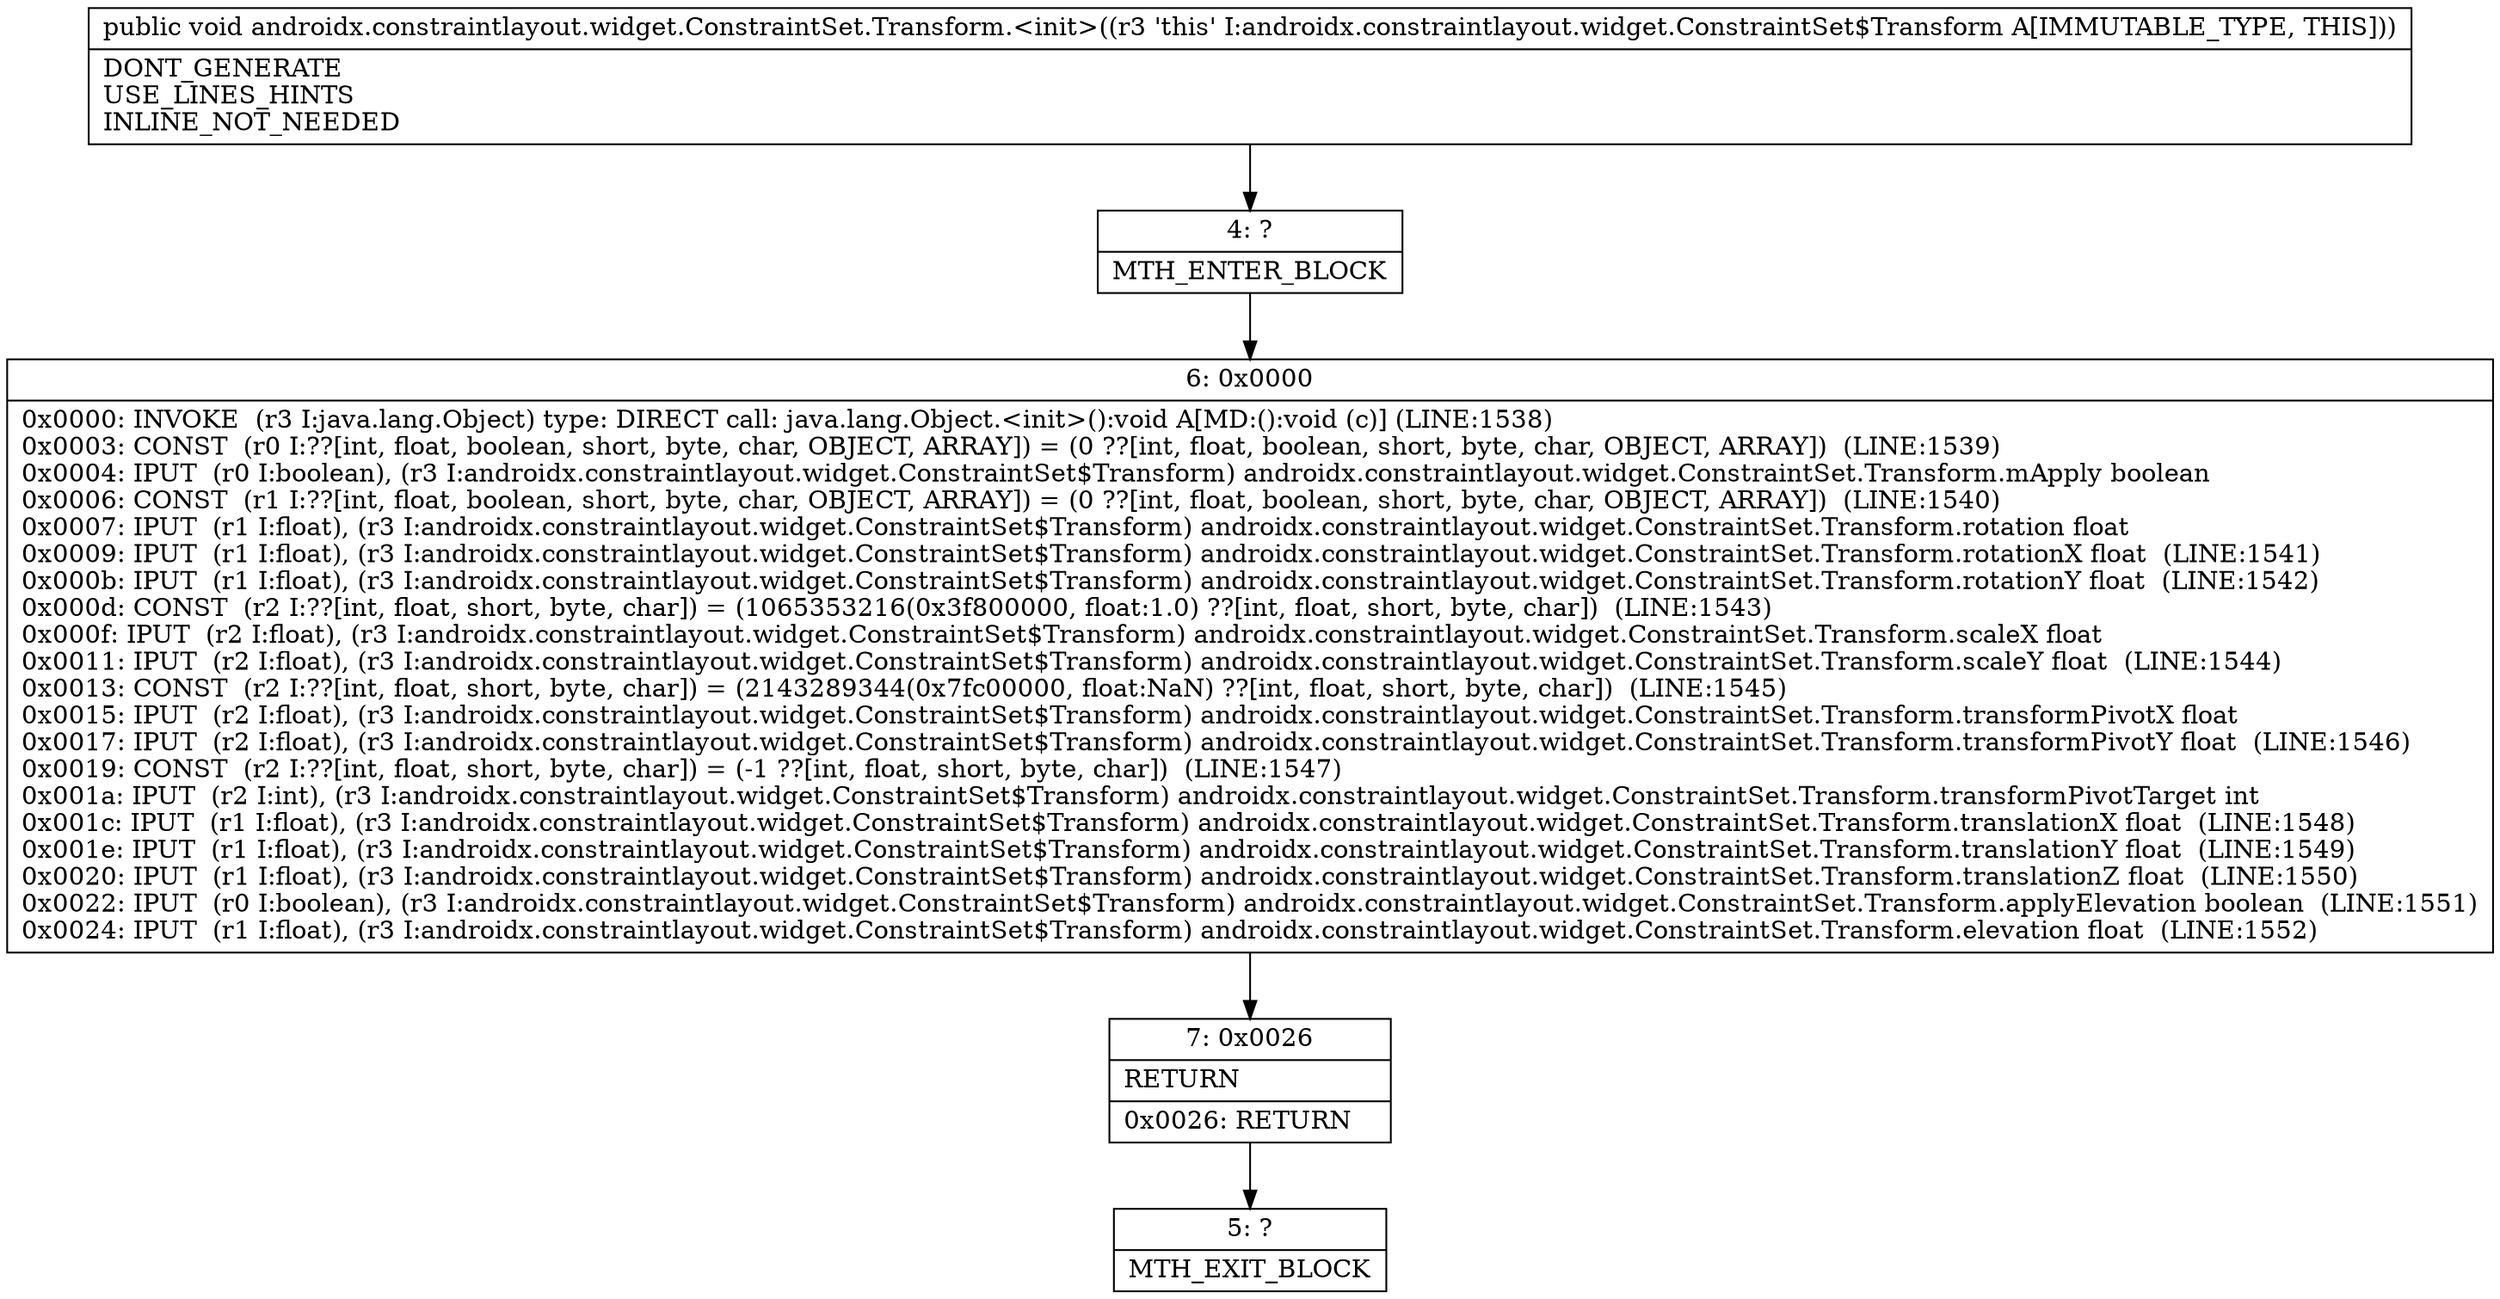 digraph "CFG forandroidx.constraintlayout.widget.ConstraintSet.Transform.\<init\>()V" {
Node_4 [shape=record,label="{4\:\ ?|MTH_ENTER_BLOCK\l}"];
Node_6 [shape=record,label="{6\:\ 0x0000|0x0000: INVOKE  (r3 I:java.lang.Object) type: DIRECT call: java.lang.Object.\<init\>():void A[MD:():void (c)] (LINE:1538)\l0x0003: CONST  (r0 I:??[int, float, boolean, short, byte, char, OBJECT, ARRAY]) = (0 ??[int, float, boolean, short, byte, char, OBJECT, ARRAY])  (LINE:1539)\l0x0004: IPUT  (r0 I:boolean), (r3 I:androidx.constraintlayout.widget.ConstraintSet$Transform) androidx.constraintlayout.widget.ConstraintSet.Transform.mApply boolean \l0x0006: CONST  (r1 I:??[int, float, boolean, short, byte, char, OBJECT, ARRAY]) = (0 ??[int, float, boolean, short, byte, char, OBJECT, ARRAY])  (LINE:1540)\l0x0007: IPUT  (r1 I:float), (r3 I:androidx.constraintlayout.widget.ConstraintSet$Transform) androidx.constraintlayout.widget.ConstraintSet.Transform.rotation float \l0x0009: IPUT  (r1 I:float), (r3 I:androidx.constraintlayout.widget.ConstraintSet$Transform) androidx.constraintlayout.widget.ConstraintSet.Transform.rotationX float  (LINE:1541)\l0x000b: IPUT  (r1 I:float), (r3 I:androidx.constraintlayout.widget.ConstraintSet$Transform) androidx.constraintlayout.widget.ConstraintSet.Transform.rotationY float  (LINE:1542)\l0x000d: CONST  (r2 I:??[int, float, short, byte, char]) = (1065353216(0x3f800000, float:1.0) ??[int, float, short, byte, char])  (LINE:1543)\l0x000f: IPUT  (r2 I:float), (r3 I:androidx.constraintlayout.widget.ConstraintSet$Transform) androidx.constraintlayout.widget.ConstraintSet.Transform.scaleX float \l0x0011: IPUT  (r2 I:float), (r3 I:androidx.constraintlayout.widget.ConstraintSet$Transform) androidx.constraintlayout.widget.ConstraintSet.Transform.scaleY float  (LINE:1544)\l0x0013: CONST  (r2 I:??[int, float, short, byte, char]) = (2143289344(0x7fc00000, float:NaN) ??[int, float, short, byte, char])  (LINE:1545)\l0x0015: IPUT  (r2 I:float), (r3 I:androidx.constraintlayout.widget.ConstraintSet$Transform) androidx.constraintlayout.widget.ConstraintSet.Transform.transformPivotX float \l0x0017: IPUT  (r2 I:float), (r3 I:androidx.constraintlayout.widget.ConstraintSet$Transform) androidx.constraintlayout.widget.ConstraintSet.Transform.transformPivotY float  (LINE:1546)\l0x0019: CONST  (r2 I:??[int, float, short, byte, char]) = (\-1 ??[int, float, short, byte, char])  (LINE:1547)\l0x001a: IPUT  (r2 I:int), (r3 I:androidx.constraintlayout.widget.ConstraintSet$Transform) androidx.constraintlayout.widget.ConstraintSet.Transform.transformPivotTarget int \l0x001c: IPUT  (r1 I:float), (r3 I:androidx.constraintlayout.widget.ConstraintSet$Transform) androidx.constraintlayout.widget.ConstraintSet.Transform.translationX float  (LINE:1548)\l0x001e: IPUT  (r1 I:float), (r3 I:androidx.constraintlayout.widget.ConstraintSet$Transform) androidx.constraintlayout.widget.ConstraintSet.Transform.translationY float  (LINE:1549)\l0x0020: IPUT  (r1 I:float), (r3 I:androidx.constraintlayout.widget.ConstraintSet$Transform) androidx.constraintlayout.widget.ConstraintSet.Transform.translationZ float  (LINE:1550)\l0x0022: IPUT  (r0 I:boolean), (r3 I:androidx.constraintlayout.widget.ConstraintSet$Transform) androidx.constraintlayout.widget.ConstraintSet.Transform.applyElevation boolean  (LINE:1551)\l0x0024: IPUT  (r1 I:float), (r3 I:androidx.constraintlayout.widget.ConstraintSet$Transform) androidx.constraintlayout.widget.ConstraintSet.Transform.elevation float  (LINE:1552)\l}"];
Node_7 [shape=record,label="{7\:\ 0x0026|RETURN\l|0x0026: RETURN   \l}"];
Node_5 [shape=record,label="{5\:\ ?|MTH_EXIT_BLOCK\l}"];
MethodNode[shape=record,label="{public void androidx.constraintlayout.widget.ConstraintSet.Transform.\<init\>((r3 'this' I:androidx.constraintlayout.widget.ConstraintSet$Transform A[IMMUTABLE_TYPE, THIS]))  | DONT_GENERATE\lUSE_LINES_HINTS\lINLINE_NOT_NEEDED\l}"];
MethodNode -> Node_4;Node_4 -> Node_6;
Node_6 -> Node_7;
Node_7 -> Node_5;
}

